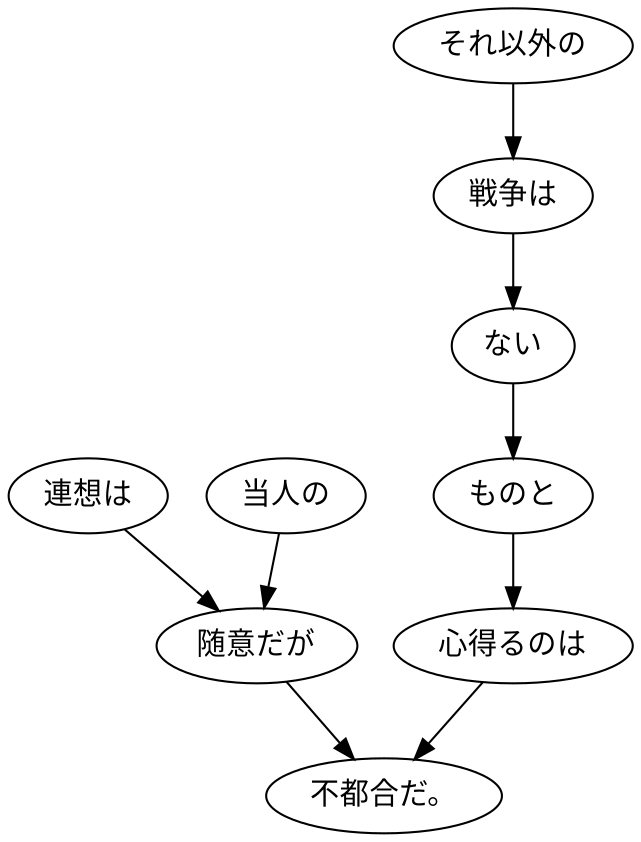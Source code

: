 digraph graph5024 {
	node0 [label="連想は"];
	node1 [label="当人の"];
	node2 [label="随意だが"];
	node3 [label="それ以外の"];
	node4 [label="戦争は"];
	node5 [label="ない"];
	node6 [label="ものと"];
	node7 [label="心得るのは"];
	node8 [label="不都合だ。"];
	node0 -> node2;
	node1 -> node2;
	node2 -> node8;
	node3 -> node4;
	node4 -> node5;
	node5 -> node6;
	node6 -> node7;
	node7 -> node8;
}
